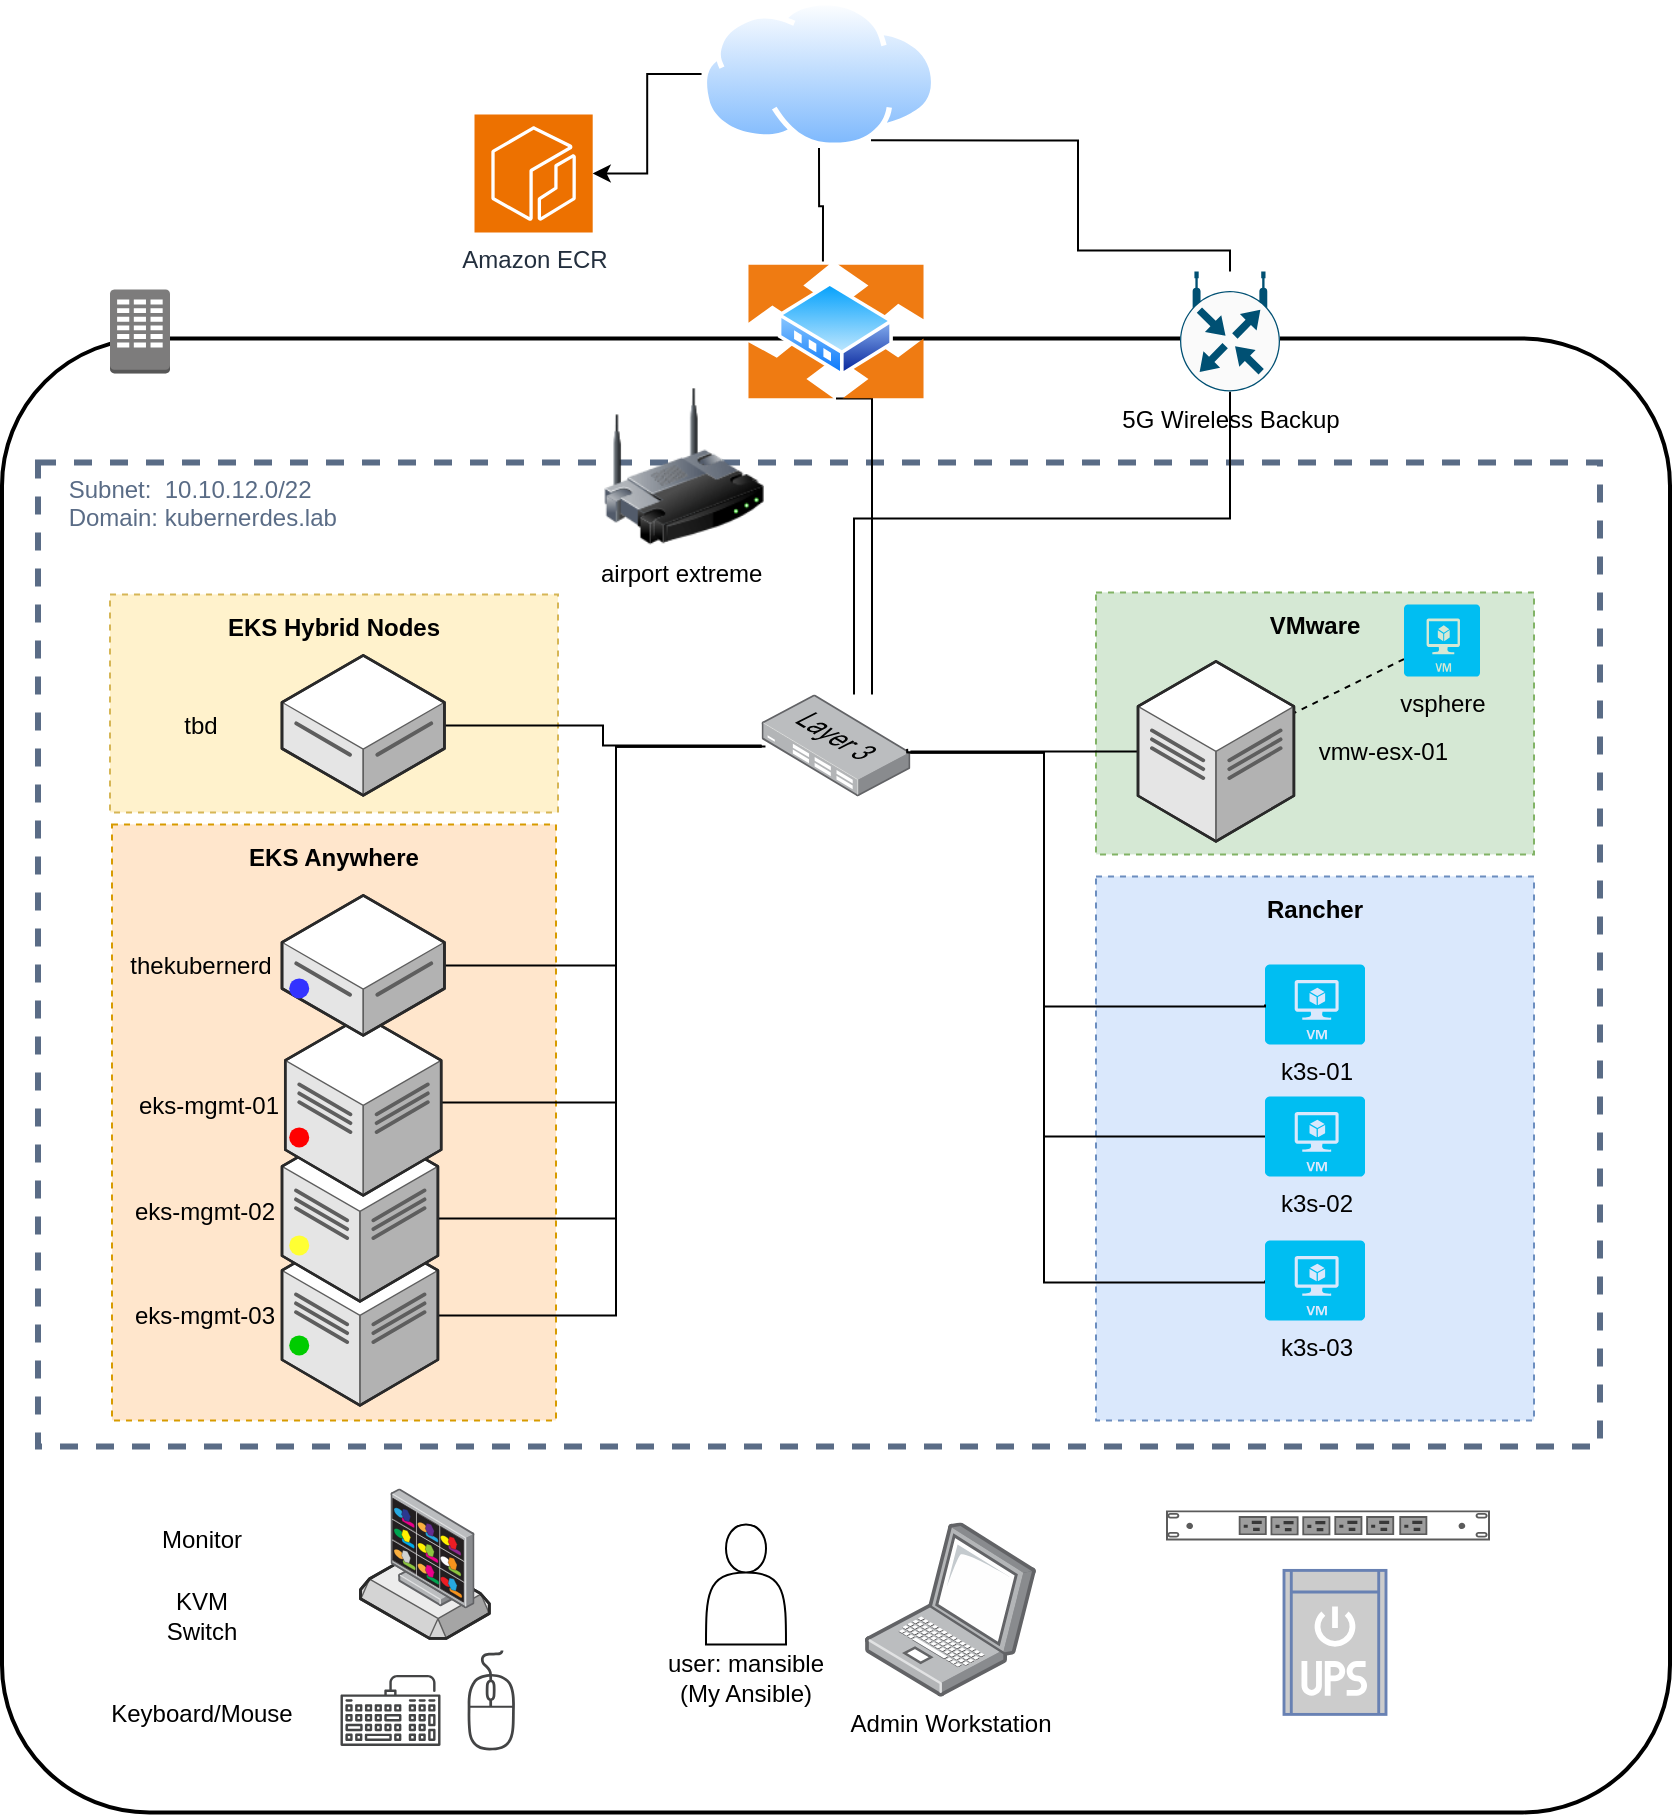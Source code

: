 <mxfile version="25.0.2">
  <diagram id="Ht1M8jgEwFfnCIfOTk4-" name="Page-1">
    <mxGraphModel dx="1114" dy="819" grid="0" gridSize="10" guides="1" tooltips="1" connect="1" arrows="1" fold="1" page="1" pageScale="1" pageWidth="1169" pageHeight="827" math="0" shadow="0">
      <root>
        <mxCell id="0" />
        <mxCell id="1" parent="0" />
        <mxCell id="0Et7GLCgUh8ikAjz2a87-7" value="&lt;b&gt;Rancher&lt;/b&gt;" style="outlineConnect=0;html=1;whiteSpace=wrap;fontSize=12;fontStyle=0;strokeColor=#6c8ebf;fillColor=#dae8fc;verticalAlign=top;align=center;dashed=1;spacingTop=3;" parent="1" vertex="1">
          <mxGeometry x="742" y="454.2" width="219" height="272" as="geometry" />
        </mxCell>
        <mxCell id="0Et7GLCgUh8ikAjz2a87-8" value="k3s-01" style="verticalLabelPosition=bottom;html=1;verticalAlign=top;align=center;strokeColor=none;fillColor=#00BEF2;shape=mxgraph.azure.virtual_machine;" parent="1" vertex="1">
          <mxGeometry x="826.5" y="498.2" width="50" height="40" as="geometry" />
        </mxCell>
        <mxCell id="giLpwNqlkb6RfxS4_c0a-1" value="" style="rounded=1;arcSize=10;dashed=0;fillColor=none;gradientColor=none;strokeWidth=2;" parent="1" vertex="1">
          <mxGeometry x="195" y="185.2" width="834" height="737" as="geometry" />
        </mxCell>
        <mxCell id="giLpwNqlkb6RfxS4_c0a-27" value="&amp;nbsp; &amp;nbsp; Subnet:&amp;nbsp; 10.10.12.0/22&lt;br&gt;&amp;nbsp; &amp;nbsp; Domain: kubernerdes.lab" style="fillColor=none;strokeColor=#5A6C86;dashed=1;verticalAlign=top;fontStyle=0;fontColor=#5A6C86;whiteSpace=wrap;html=1;align=left;strokeWidth=3;" parent="1" vertex="1">
          <mxGeometry x="213" y="247.2" width="781" height="492" as="geometry" />
        </mxCell>
        <mxCell id="0Et7GLCgUh8ikAjz2a87-1" value="&lt;b&gt;EKS Hybrid Nodes&lt;/b&gt;" style="outlineConnect=0;html=1;whiteSpace=wrap;fontSize=12;fontStyle=0;strokeColor=#d6b656;fillColor=#fff2cc;verticalAlign=top;align=center;dashed=1;spacingTop=3;" parent="1" vertex="1">
          <mxGeometry x="249" y="313.2" width="224" height="109" as="geometry" />
        </mxCell>
        <mxCell id="zZqlVJ54U7L3CnaIl7Do-32" value="&lt;b&gt;VMware&lt;/b&gt;" style="outlineConnect=0;html=1;whiteSpace=wrap;fontSize=12;fontStyle=0;strokeColor=#82b366;fillColor=#d5e8d4;verticalAlign=top;align=center;dashed=1;spacingTop=3;" parent="1" vertex="1">
          <mxGeometry x="742" y="312.2" width="219" height="131" as="geometry" />
        </mxCell>
        <mxCell id="zZqlVJ54U7L3CnaIl7Do-31" value="&lt;b&gt;EKS Anywhere&lt;/b&gt;" style="outlineConnect=0;html=1;whiteSpace=wrap;fontSize=12;fontStyle=0;strokeColor=#d79b00;fillColor=#ffe6cc;verticalAlign=top;align=center;dashed=1;spacingTop=3;" parent="1" vertex="1">
          <mxGeometry x="250" y="428.2" width="222" height="298" as="geometry" />
        </mxCell>
        <mxCell id="zZqlVJ54U7L3CnaIl7Do-28" value="" style="verticalLabelPosition=bottom;html=1;verticalAlign=top;strokeWidth=1;align=center;outlineConnect=0;dashed=0;outlineConnect=0;shape=mxgraph.aws3d.ebs;fillColor=#ECECEC;strokeColor=#5E5E5E;aspect=fixed;" parent="1" vertex="1">
          <mxGeometry x="374.25" y="793.2" width="64.4" height="42" as="geometry" />
        </mxCell>
        <mxCell id="giLpwNqlkb6RfxS4_c0a-2" value="" style="dashed=0;html=1;shape=mxgraph.aws3.corporate_data_center;fillColor=#7D7C7C;gradientColor=none;dashed=0;" parent="1" vertex="1">
          <mxGeometry x="249" y="160.7" width="30" height="42" as="geometry" />
        </mxCell>
        <mxCell id="bdIBlkpDldWMxM4VtPXu-3" value="" style="edgeStyle=orthogonalEdgeStyle;rounded=0;orthogonalLoop=1;jettySize=auto;html=1;entryX=0.5;entryY=1;entryDx=0;entryDy=0;entryPerimeter=0;endArrow=none;endFill=0;" parent="1" source="giLpwNqlkb6RfxS4_c0a-21" target="bdIBlkpDldWMxM4VtPXu-1" edge="1">
          <mxGeometry relative="1" as="geometry">
            <mxPoint x="739.4" y="347.7" as="targetPoint" />
            <Array as="points">
              <mxPoint x="621" y="275.2" />
              <mxPoint x="809" y="275.2" />
            </Array>
          </mxGeometry>
        </mxCell>
        <mxCell id="giLpwNqlkb6RfxS4_c0a-21" value="" style="image;points=[];aspect=fixed;html=1;align=center;shadow=0;dashed=0;image=img/lib/allied_telesis/switch/Switch_24_port_L3.svg;" parent="1" vertex="1">
          <mxGeometry x="574.8" y="363.2" width="74.4" height="51" as="geometry" />
        </mxCell>
        <mxCell id="giLpwNqlkb6RfxS4_c0a-32" value="" style="edgeStyle=orthogonalEdgeStyle;rounded=0;orthogonalLoop=1;jettySize=auto;html=1;" parent="1" source="giLpwNqlkb6RfxS4_c0a-26" target="giLpwNqlkb6RfxS4_c0a-29" edge="1">
          <mxGeometry relative="1" as="geometry" />
        </mxCell>
        <mxCell id="giLpwNqlkb6RfxS4_c0a-26" value="" style="image;aspect=fixed;perimeter=ellipsePerimeter;html=1;align=center;shadow=0;dashed=0;spacingTop=3;image=img/lib/active_directory/internet_cloud.svg;" parent="1" vertex="1">
          <mxGeometry x="544.77" y="16" width="117.46" height="74" as="geometry" />
        </mxCell>
        <mxCell id="giLpwNqlkb6RfxS4_c0a-31" value="" style="edgeStyle=orthogonalEdgeStyle;rounded=0;orthogonalLoop=1;jettySize=auto;html=1;endArrow=none;endFill=0;exitX=0.426;exitY=-0.022;exitDx=0;exitDy=0;exitPerimeter=0;" parent="1" source="n6KDSuUHy3L_TARxie_m-2" target="giLpwNqlkb6RfxS4_c0a-26" edge="1">
          <mxGeometry relative="1" as="geometry">
            <mxPoint x="670" y="163.2" as="sourcePoint" />
          </mxGeometry>
        </mxCell>
        <mxCell id="giLpwNqlkb6RfxS4_c0a-29" value="Amazon ECR" style="sketch=0;points=[[0,0,0],[0.25,0,0],[0.5,0,0],[0.75,0,0],[1,0,0],[0,1,0],[0.25,1,0],[0.5,1,0],[0.75,1,0],[1,1,0],[0,0.25,0],[0,0.5,0],[0,0.75,0],[1,0.25,0],[1,0.5,0],[1,0.75,0]];outlineConnect=0;fontColor=#232F3E;fillColor=#ED7100;strokeColor=#ffffff;dashed=0;verticalLabelPosition=bottom;verticalAlign=top;align=center;html=1;fontSize=12;fontStyle=0;aspect=fixed;shape=mxgraph.aws4.resourceIcon;resIcon=mxgraph.aws4.ecr;" parent="1" vertex="1">
          <mxGeometry x="431.25" y="73.2" width="59.1" height="59.1" as="geometry" />
        </mxCell>
        <mxCell id="giLpwNqlkb6RfxS4_c0a-30" value="Admin Workstation" style="image;points=[];aspect=fixed;html=1;align=center;shadow=0;dashed=0;image=img/lib/allied_telesis/computer_and_terminals/Laptop.svg;" parent="1" vertex="1">
          <mxGeometry x="626.32" y="777.2" width="85.77" height="87" as="geometry" />
        </mxCell>
        <mxCell id="n6KDSuUHy3L_TARxie_m-1" value="airport extreme&amp;nbsp;" style="image;html=1;image=img/lib/clip_art/networking/Wireless_Router_128x128.png" parent="1" vertex="1">
          <mxGeometry x="496" y="209.2" width="80" height="80" as="geometry" />
        </mxCell>
        <mxCell id="n6KDSuUHy3L_TARxie_m-4" style="edgeStyle=orthogonalEdgeStyle;rounded=0;orthogonalLoop=1;jettySize=auto;html=1;exitX=0.5;exitY=1;exitDx=0;exitDy=0;endArrow=none;endFill=0;" parent="1" source="n6KDSuUHy3L_TARxie_m-2" target="giLpwNqlkb6RfxS4_c0a-21" edge="1">
          <mxGeometry relative="1" as="geometry">
            <Array as="points">
              <mxPoint x="630" y="215.2" />
            </Array>
          </mxGeometry>
        </mxCell>
        <mxCell id="n6KDSuUHy3L_TARxie_m-2" value="" style="image;aspect=fixed;perimeter=ellipsePerimeter;html=1;align=center;shadow=0;dashed=0;spacingTop=3;image=img/lib/active_directory/router.svg;" parent="1" vertex="1">
          <mxGeometry x="567.92" y="148.2" width="88.16" height="67" as="geometry" />
        </mxCell>
        <mxCell id="zZqlVJ54U7L3CnaIl7Do-4" value="" style="rounded=0;orthogonalLoop=1;jettySize=auto;html=1;endArrow=none;endFill=0;dashed=1;" parent="1" source="zZqlVJ54U7L3CnaIl7Do-2" target="zZqlVJ54U7L3CnaIl7Do-3" edge="1">
          <mxGeometry relative="1" as="geometry" />
        </mxCell>
        <mxCell id="zZqlVJ54U7L3CnaIl7Do-2" value="vsphere" style="verticalLabelPosition=bottom;html=1;verticalAlign=top;align=center;strokeColor=none;fillColor=#00BEF2;shape=mxgraph.azure.virtual_machine;" parent="1" vertex="1">
          <mxGeometry x="896" y="318.2" width="38" height="36" as="geometry" />
        </mxCell>
        <mxCell id="0Et7GLCgUh8ikAjz2a87-6" value="" style="edgeStyle=orthogonalEdgeStyle;rounded=0;orthogonalLoop=1;jettySize=auto;html=1;endArrow=none;endFill=0;" parent="1" source="zZqlVJ54U7L3CnaIl7Do-3" target="giLpwNqlkb6RfxS4_c0a-21" edge="1">
          <mxGeometry relative="1" as="geometry">
            <mxPoint x="739" y="388.2" as="targetPoint" />
            <Array as="points">
              <mxPoint x="678" y="391.2" />
              <mxPoint x="678" y="391.2" />
            </Array>
          </mxGeometry>
        </mxCell>
        <mxCell id="zZqlVJ54U7L3CnaIl7Do-3" value="vmw-esx-01" style="verticalLabelPosition=middle;html=1;verticalAlign=middle;strokeWidth=1;align=right;outlineConnect=0;dashed=0;outlineConnect=0;shape=mxgraph.aws3d.dataCenter;strokeColor=#5E5E5E;aspect=fixed;horizontal=1;labelPosition=right;" parent="1" vertex="1">
          <mxGeometry x="763" y="346.7" width="77.96" height="90" as="geometry" />
        </mxCell>
        <mxCell id="zZqlVJ54U7L3CnaIl7Do-15" value="" style="sketch=0;pointerEvents=1;shadow=0;dashed=0;html=1;strokeColor=none;fillColor=#434445;aspect=fixed;labelPosition=center;verticalLabelPosition=bottom;verticalAlign=top;align=center;outlineConnect=0;shape=mxgraph.vvd.keyboard;" parent="1" vertex="1">
          <mxGeometry x="364.25" y="853.45" width="50" height="35.5" as="geometry" />
        </mxCell>
        <mxCell id="zZqlVJ54U7L3CnaIl7Do-16" value="" style="image;points=[];aspect=fixed;html=1;align=center;shadow=0;dashed=0;image=img/lib/allied_telesis/security/DVS_Surveillance_Monitor.svg;" parent="1" vertex="1">
          <mxGeometry x="389.25" y="760.2" width="42" height="60" as="geometry" />
        </mxCell>
        <mxCell id="zZqlVJ54U7L3CnaIl7Do-17" value="" style="sketch=0;pointerEvents=1;shadow=0;dashed=0;html=1;strokeColor=none;fillColor=#434445;aspect=fixed;labelPosition=center;verticalLabelPosition=bottom;verticalAlign=top;align=center;outlineConnect=0;shape=mxgraph.vvd.mouse;" parent="1" vertex="1">
          <mxGeometry x="427.25" y="841.2" width="24.5" height="50" as="geometry" />
        </mxCell>
        <mxCell id="zZqlVJ54U7L3CnaIl7Do-29" value="KVM Switch" style="text;html=1;align=center;verticalAlign=middle;whiteSpace=wrap;rounded=0;" parent="1" vertex="1">
          <mxGeometry x="264.75" y="809.2" width="60" height="30" as="geometry" />
        </mxCell>
        <mxCell id="bdIBlkpDldWMxM4VtPXu-2" value="" style="edgeStyle=orthogonalEdgeStyle;rounded=0;orthogonalLoop=1;jettySize=auto;html=1;entryX=0.75;entryY=1;entryDx=0;entryDy=0;endArrow=none;endFill=0;" parent="1" source="bdIBlkpDldWMxM4VtPXu-1" target="giLpwNqlkb6RfxS4_c0a-26" edge="1">
          <mxGeometry relative="1" as="geometry">
            <mxPoint x="874" y="86.2" as="targetPoint" />
            <Array as="points">
              <mxPoint x="809" y="141.2" />
              <mxPoint x="733" y="141.2" />
            </Array>
          </mxGeometry>
        </mxCell>
        <mxCell id="bdIBlkpDldWMxM4VtPXu-1" value="5G Wireless Backup" style="sketch=0;points=[[0.5,0,0],[1,0.5,0],[0.5,1,0],[0,0.5,0],[0.145,0.145,0],[0.856,0.145,0],[0.855,0.856,0],[0.145,0.855,0]];verticalLabelPosition=bottom;html=1;verticalAlign=top;aspect=fixed;align=center;pointerEvents=1;shape=mxgraph.cisco19.rect;prIcon=wireless_router;fillColor=#FAFAFA;strokeColor=#005073;" parent="1" vertex="1">
          <mxGeometry x="784" y="151.7" width="50" height="60" as="geometry" />
        </mxCell>
        <mxCell id="EorF3O7ZFInKPDkzEAc7-2" value="" style="strokeColor=#666666;html=1;labelPosition=right;align=left;spacingLeft=15;shadow=0;dashed=0;outlineConnect=0;shape=mxgraph.rack.dell.power_strip;" parent="1" vertex="1">
          <mxGeometry x="777" y="771.2" width="162" height="15" as="geometry" />
        </mxCell>
        <mxCell id="EorF3O7ZFInKPDkzEAc7-3" value="Monitor" style="text;html=1;align=center;verticalAlign=middle;whiteSpace=wrap;rounded=0;" parent="1" vertex="1">
          <mxGeometry x="264.75" y="771.2" width="60" height="30" as="geometry" />
        </mxCell>
        <mxCell id="EorF3O7ZFInKPDkzEAc7-4" value="Keyboard/Mouse&lt;div&gt;&lt;br&gt;&lt;/div&gt;" style="text;html=1;align=center;verticalAlign=middle;whiteSpace=wrap;rounded=0;" parent="1" vertex="1">
          <mxGeometry x="245" y="865.2" width="99.5" height="30" as="geometry" />
        </mxCell>
        <mxCell id="EorF3O7ZFInKPDkzEAc7-6" value="" style="fontColor=#0066CC;verticalAlign=top;verticalLabelPosition=bottom;labelPosition=center;align=center;html=1;outlineConnect=0;fillColor=#CCCCCC;strokeColor=#6881B3;gradientColor=none;gradientDirection=north;strokeWidth=2;shape=mxgraph.networks.ups_small;" parent="1" vertex="1">
          <mxGeometry x="836" y="801.2" width="51" height="72" as="geometry" />
        </mxCell>
        <mxCell id="0Et7GLCgUh8ikAjz2a87-3" value="" style="edgeStyle=orthogonalEdgeStyle;rounded=0;orthogonalLoop=1;jettySize=auto;html=1;endArrow=none;endFill=0;" parent="1" source="0Et7GLCgUh8ikAjz2a87-11" target="giLpwNqlkb6RfxS4_c0a-21" edge="1">
          <mxGeometry relative="1" as="geometry">
            <mxPoint x="417.86" y="378.667" as="sourcePoint" />
          </mxGeometry>
        </mxCell>
        <mxCell id="EorF3O7ZFInKPDkzEAc7-22" value="" style="edgeStyle=orthogonalEdgeStyle;rounded=0;orthogonalLoop=1;jettySize=auto;html=1;endArrow=none;endFill=0;" parent="1" source="EorF3O7ZFInKPDkzEAc7-18" target="giLpwNqlkb6RfxS4_c0a-21" edge="1">
          <mxGeometry relative="1" as="geometry">
            <mxPoint x="516.35" y="687.2" as="targetPoint" />
            <Array as="points">
              <mxPoint x="502" y="674.2" />
              <mxPoint x="502" y="389.2" />
            </Array>
          </mxGeometry>
        </mxCell>
        <mxCell id="EorF3O7ZFInKPDkzEAc7-18" value="eks-mgmt-03" style="verticalLabelPosition=middle;html=1;verticalAlign=middle;strokeWidth=1;align=center;outlineConnect=0;dashed=0;outlineConnect=0;shape=mxgraph.aws3d.dataCenter;strokeColor=#5E5E5E;aspect=fixed;horizontal=1;labelPosition=left;" parent="1" vertex="1">
          <mxGeometry x="335" y="628.7" width="77.96" height="90" as="geometry" />
        </mxCell>
        <mxCell id="EorF3O7ZFInKPDkzEAc7-23" value="" style="edgeStyle=orthogonalEdgeStyle;rounded=0;orthogonalLoop=1;jettySize=auto;html=1;endArrow=none;endFill=0;" parent="1" source="EorF3O7ZFInKPDkzEAc7-17" target="giLpwNqlkb6RfxS4_c0a-21" edge="1">
          <mxGeometry relative="1" as="geometry">
            <mxPoint x="596" y="399.2" as="targetPoint" />
            <Array as="points">
              <mxPoint x="502" y="625.2" />
              <mxPoint x="502" y="389.2" />
            </Array>
          </mxGeometry>
        </mxCell>
        <mxCell id="EorF3O7ZFInKPDkzEAc7-17" value="eks-mgmt-02" style="verticalLabelPosition=middle;html=1;verticalAlign=middle;strokeWidth=1;align=center;outlineConnect=0;dashed=0;outlineConnect=0;shape=mxgraph.aws3d.dataCenter;strokeColor=#5E5E5E;aspect=fixed;horizontal=1;labelPosition=left;" parent="1" vertex="1">
          <mxGeometry x="335" y="576.7" width="77.96" height="90" as="geometry" />
        </mxCell>
        <mxCell id="EorF3O7ZFInKPDkzEAc7-21" value="" style="edgeStyle=orthogonalEdgeStyle;rounded=0;orthogonalLoop=1;jettySize=auto;html=1;endArrow=none;endFill=0;" parent="1" source="EorF3O7ZFInKPDkzEAc7-14" target="giLpwNqlkb6RfxS4_c0a-21" edge="1">
          <mxGeometry relative="1" as="geometry">
            <mxPoint x="517.98" y="582.2" as="targetPoint" />
            <Array as="points">
              <mxPoint x="502" y="567.2" />
              <mxPoint x="502" y="389.2" />
            </Array>
          </mxGeometry>
        </mxCell>
        <mxCell id="EorF3O7ZFInKPDkzEAc7-14" value="eks-mgmt-01" style="verticalLabelPosition=middle;html=1;verticalAlign=middle;strokeWidth=1;align=center;outlineConnect=0;dashed=0;outlineConnect=0;shape=mxgraph.aws3d.dataCenter;strokeColor=#5E5E5E;aspect=fixed;horizontal=1;labelPosition=left;" parent="1" vertex="1">
          <mxGeometry x="336.63" y="523.7" width="77.96" height="90" as="geometry" />
        </mxCell>
        <mxCell id="EorF3O7ZFInKPDkzEAc7-27" value="" style="shape=ellipse;fillColor=#00CC00;strokeColor=none;html=1;sketch=0;direction=south;" parent="1" vertex="1">
          <mxGeometry x="338.61" y="683.7" width="10" height="10" as="geometry" />
        </mxCell>
        <mxCell id="EorF3O7ZFInKPDkzEAc7-28" value="" style="shape=ellipse;fillColor=#FFFF33;strokeColor=none;html=1;sketch=0;" parent="1" vertex="1">
          <mxGeometry x="338.61" y="633.7" width="10" height="10" as="geometry" />
        </mxCell>
        <mxCell id="EorF3O7ZFInKPDkzEAc7-31" value="" style="shape=ellipse;fillColor=#FF0000;strokeColor=none;html=1;sketch=0;" parent="1" vertex="1">
          <mxGeometry x="338.61" y="579.7" width="10" height="10" as="geometry" />
        </mxCell>
        <mxCell id="EorF3O7ZFInKPDkzEAc7-32" value="" style="shape=ellipse;fillColor=#0065FF;strokeColor=none;html=1;sketch=0;" parent="1" vertex="1">
          <mxGeometry x="338.61" y="501.7" width="10" height="10" as="geometry" />
        </mxCell>
        <mxCell id="PSCPDOY8fNSchIrvInZT-1" style="edgeStyle=orthogonalEdgeStyle;rounded=0;orthogonalLoop=1;jettySize=auto;html=1;exitX=0.5;exitY=1;exitDx=0;exitDy=0;" parent="1" source="zZqlVJ54U7L3CnaIl7Do-31" target="zZqlVJ54U7L3CnaIl7Do-31" edge="1">
          <mxGeometry relative="1" as="geometry" />
        </mxCell>
        <mxCell id="AER7El__-jBt-qoN5j7D-3" value="" style="shape=actor;whiteSpace=wrap;html=1;" parent="1" vertex="1">
          <mxGeometry x="547" y="778.2" width="40" height="60" as="geometry" />
        </mxCell>
        <mxCell id="AER7El__-jBt-qoN5j7D-4" value="user: mansible&lt;br&gt;(My Ansible)" style="text;html=1;align=center;verticalAlign=middle;whiteSpace=wrap;rounded=0;" parent="1" vertex="1">
          <mxGeometry x="526" y="840.2" width="82" height="30" as="geometry" />
        </mxCell>
        <mxCell id="0Et7GLCgUh8ikAjz2a87-12" style="edgeStyle=orthogonalEdgeStyle;rounded=0;orthogonalLoop=1;jettySize=auto;html=1;exitX=0;exitY=0.5;exitDx=0;exitDy=0;exitPerimeter=0;endArrow=none;endFill=0;" parent="1" source="0Et7GLCgUh8ikAjz2a87-8" target="giLpwNqlkb6RfxS4_c0a-21" edge="1">
          <mxGeometry relative="1" as="geometry">
            <Array as="points">
              <mxPoint x="716" y="519.2" />
              <mxPoint x="716" y="392.2" />
            </Array>
          </mxGeometry>
        </mxCell>
        <mxCell id="0Et7GLCgUh8ikAjz2a87-9" value="k3s-02" style="verticalLabelPosition=bottom;html=1;verticalAlign=top;align=center;strokeColor=none;fillColor=#00BEF2;shape=mxgraph.azure.virtual_machine;" parent="1" vertex="1">
          <mxGeometry x="826.5" y="564.2" width="50" height="40" as="geometry" />
        </mxCell>
        <mxCell id="0Et7GLCgUh8ikAjz2a87-13" style="edgeStyle=orthogonalEdgeStyle;rounded=0;orthogonalLoop=1;jettySize=auto;html=1;exitX=0;exitY=0.5;exitDx=0;exitDy=0;exitPerimeter=0;endArrow=none;endFill=0;" parent="1" source="0Et7GLCgUh8ikAjz2a87-10" target="giLpwNqlkb6RfxS4_c0a-21" edge="1">
          <mxGeometry relative="1" as="geometry">
            <Array as="points">
              <mxPoint x="716" y="657.2" />
              <mxPoint x="716" y="392.2" />
            </Array>
          </mxGeometry>
        </mxCell>
        <mxCell id="0Et7GLCgUh8ikAjz2a87-10" value="k3s-03" style="verticalLabelPosition=bottom;html=1;verticalAlign=top;align=center;strokeColor=none;fillColor=#00BEF2;shape=mxgraph.azure.virtual_machine;" parent="1" vertex="1">
          <mxGeometry x="826.5" y="636.2" width="50" height="40" as="geometry" />
        </mxCell>
        <mxCell id="0Et7GLCgUh8ikAjz2a87-11" value="tbd" style="verticalLabelPosition=middle;html=1;verticalAlign=middle;strokeWidth=1;align=center;outlineConnect=0;dashed=0;outlineConnect=0;shape=mxgraph.aws3d.dataServer;strokeColor=#5E5E5E;aspect=fixed;labelPosition=left;" parent="1" vertex="1">
          <mxGeometry x="334.99" y="343.7" width="81.23" height="70" as="geometry" />
        </mxCell>
        <mxCell id="0Et7GLCgUh8ikAjz2a87-15" style="edgeStyle=orthogonalEdgeStyle;rounded=0;orthogonalLoop=1;jettySize=auto;html=1;exitX=0;exitY=0.5;exitDx=0;exitDy=0;exitPerimeter=0;entryX=0.978;entryY=0.534;entryDx=0;entryDy=0;entryPerimeter=0;endArrow=none;endFill=0;" parent="1" source="0Et7GLCgUh8ikAjz2a87-9" target="giLpwNqlkb6RfxS4_c0a-21" edge="1">
          <mxGeometry relative="1" as="geometry">
            <Array as="points">
              <mxPoint x="716" y="584.2" />
              <mxPoint x="716" y="392.2" />
              <mxPoint x="648" y="392.2" />
            </Array>
          </mxGeometry>
        </mxCell>
        <mxCell id="0Et7GLCgUh8ikAjz2a87-17" value="" style="edgeStyle=orthogonalEdgeStyle;rounded=0;orthogonalLoop=1;jettySize=auto;html=1;entryX=0.026;entryY=0.51;entryDx=0;entryDy=0;entryPerimeter=0;endArrow=none;endFill=0;" parent="1" source="giLpwNqlkb6RfxS4_c0a-9" target="giLpwNqlkb6RfxS4_c0a-21" edge="1">
          <mxGeometry relative="1" as="geometry">
            <Array as="points">
              <mxPoint x="502" y="499.2" />
              <mxPoint x="502" y="389.2" />
            </Array>
          </mxGeometry>
        </mxCell>
        <mxCell id="giLpwNqlkb6RfxS4_c0a-9" value="thekubernerd" style="verticalLabelPosition=middle;html=1;verticalAlign=middle;strokeWidth=1;align=center;outlineConnect=0;dashed=0;outlineConnect=0;shape=mxgraph.aws3d.dataServer;strokeColor=#5E5E5E;aspect=fixed;labelPosition=left;" parent="1" vertex="1">
          <mxGeometry x="335" y="463.7" width="81.23" height="70" as="geometry" />
        </mxCell>
        <mxCell id="0Et7GLCgUh8ikAjz2a87-18" value="" style="shape=ellipse;fillColor=#3333FF;strokeColor=none;html=1;sketch=0;" parent="1" vertex="1">
          <mxGeometry x="338.61" y="505.2" width="10" height="10" as="geometry" />
        </mxCell>
      </root>
    </mxGraphModel>
  </diagram>
</mxfile>
